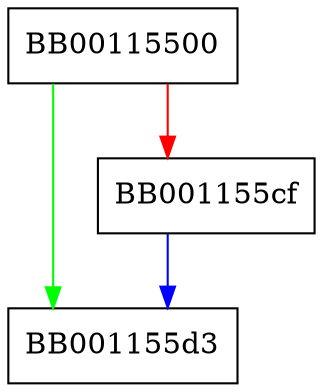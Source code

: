 digraph FUN_00115500 {
  node [shape="box"];
  graph [splines=ortho];
  BB00115500 -> BB001155d3 [color="green"];
  BB00115500 -> BB001155cf [color="red"];
  BB001155cf -> BB001155d3 [color="blue"];
}
